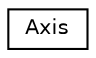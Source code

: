 digraph "Graphical Class Hierarchy"
{
  edge [fontname="Helvetica",fontsize="10",labelfontname="Helvetica",labelfontsize="10"];
  node [fontname="Helvetica",fontsize="10",shape=record];
  rankdir="LR";
  Node1 [label="Axis",height=0.2,width=0.4,color="black", fillcolor="white", style="filled",URL="$class_axis.html",tooltip="Simple Axis drawing. "];
}
